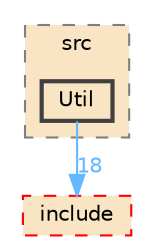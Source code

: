 digraph "libs/engine/src/Util"
{
 // LATEX_PDF_SIZE
  bgcolor="transparent";
  edge [fontname=Helvetica,fontsize=10,labelfontname=Helvetica,labelfontsize=10];
  node [fontname=Helvetica,fontsize=10,shape=box,height=0.2,width=0.4];
  compound=true
  subgraph clusterdir_2bd190c4f4c79181aeb9a0c95547245a {
    graph [ bgcolor="#f9e5c3", pencolor="grey50", label="src", fontname=Helvetica,fontsize=10 style="filled,dashed", URL="dir_2bd190c4f4c79181aeb9a0c95547245a.html",tooltip=""]
  dir_accad8d574c63080a7d1697f1fdcd352 [label="Util", fillcolor="#f9e5c3", color="grey25", style="filled,bold", URL="dir_accad8d574c63080a7d1697f1fdcd352.html",tooltip=""];
  }
  dir_f0d8f502c618f1edf4c1d59f415728d8 [label="include", fillcolor="#f9e5c3", color="red", style="filled,dashed", URL="dir_f0d8f502c618f1edf4c1d59f415728d8.html",tooltip=""];
  dir_accad8d574c63080a7d1697f1fdcd352->dir_f0d8f502c618f1edf4c1d59f415728d8 [headlabel="18", labeldistance=1.5 headhref="dir_000013_000005.html" color="steelblue1" fontcolor="steelblue1"];
}
